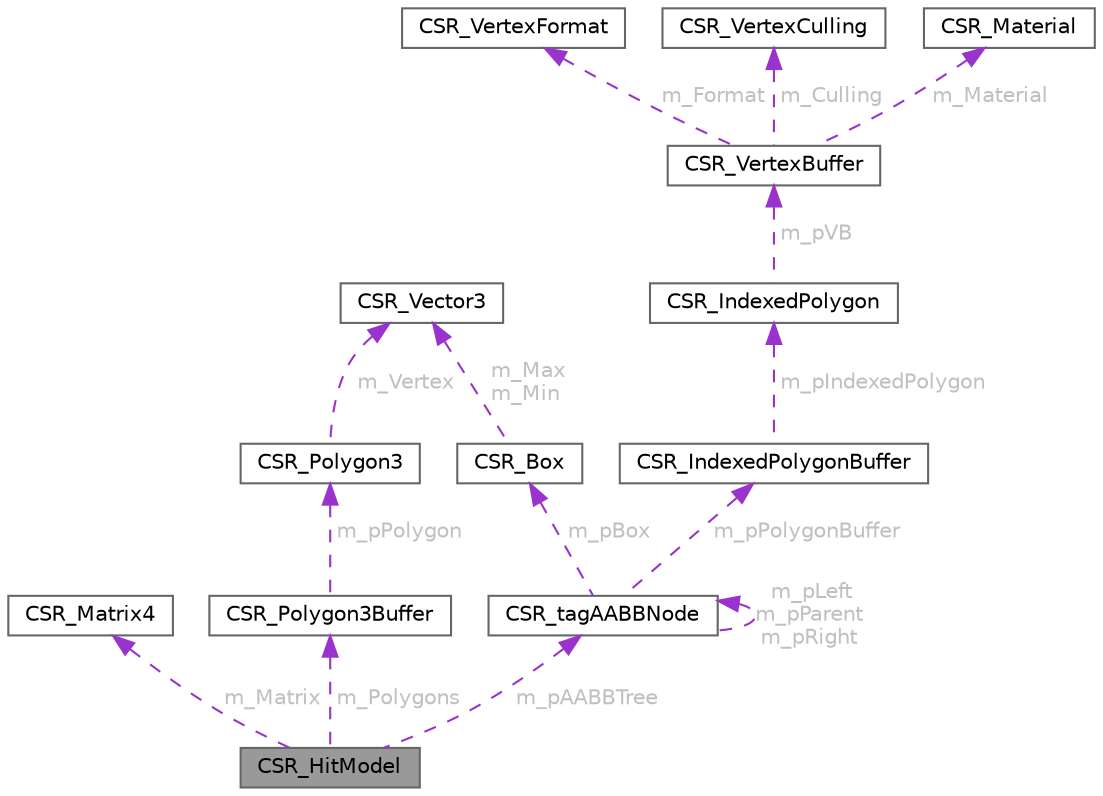 digraph "CSR_HitModel"
{
 // LATEX_PDF_SIZE
  bgcolor="transparent";
  edge [fontname=Helvetica,fontsize=10,labelfontname=Helvetica,labelfontsize=10];
  node [fontname=Helvetica,fontsize=10,shape=box,height=0.2,width=0.4];
  Node1 [id="Node000001",label="CSR_HitModel",height=0.2,width=0.4,color="gray40", fillcolor="grey60", style="filled", fontcolor="black",tooltip=" "];
  Node2 -> Node1 [id="edge1_Node000001_Node000002",dir="back",color="darkorchid3",style="dashed",tooltip=" ",label=" m_Matrix",fontcolor="grey" ];
  Node2 [id="Node000002",label="CSR_Matrix4",height=0.2,width=0.4,color="gray40", fillcolor="white", style="filled",URL="$struct_c_s_r___matrix4.html",tooltip=" "];
  Node3 -> Node1 [id="edge2_Node000001_Node000003",dir="back",color="darkorchid3",style="dashed",tooltip=" ",label=" m_pAABBTree",fontcolor="grey" ];
  Node3 [id="Node000003",label="CSR_tagAABBNode",height=0.2,width=0.4,color="gray40", fillcolor="white", style="filled",URL="$struct_c_s_r__tag_a_a_b_b_node.html",tooltip=" "];
  Node3 -> Node3 [id="edge3_Node000003_Node000003",dir="back",color="darkorchid3",style="dashed",tooltip=" ",label=" m_pLeft\nm_pParent\nm_pRight",fontcolor="grey" ];
  Node4 -> Node3 [id="edge4_Node000003_Node000004",dir="back",color="darkorchid3",style="dashed",tooltip=" ",label=" m_pBox",fontcolor="grey" ];
  Node4 [id="Node000004",label="CSR_Box",height=0.2,width=0.4,color="gray40", fillcolor="white", style="filled",URL="$struct_c_s_r___box.html",tooltip=" "];
  Node5 -> Node4 [id="edge5_Node000004_Node000005",dir="back",color="darkorchid3",style="dashed",tooltip=" ",label=" m_Max\nm_Min",fontcolor="grey" ];
  Node5 [id="Node000005",label="CSR_Vector3",height=0.2,width=0.4,color="gray40", fillcolor="white", style="filled",URL="$struct_c_s_r___vector3.html",tooltip=" "];
  Node6 -> Node3 [id="edge6_Node000003_Node000006",dir="back",color="darkorchid3",style="dashed",tooltip=" ",label=" m_pPolygonBuffer",fontcolor="grey" ];
  Node6 [id="Node000006",label="CSR_IndexedPolygonBuffer",height=0.2,width=0.4,color="gray40", fillcolor="white", style="filled",URL="$struct_c_s_r___indexed_polygon_buffer.html",tooltip=" "];
  Node7 -> Node6 [id="edge7_Node000006_Node000007",dir="back",color="darkorchid3",style="dashed",tooltip=" ",label=" m_pIndexedPolygon",fontcolor="grey" ];
  Node7 [id="Node000007",label="CSR_IndexedPolygon",height=0.2,width=0.4,color="gray40", fillcolor="white", style="filled",URL="$struct_c_s_r___indexed_polygon.html",tooltip=" "];
  Node8 -> Node7 [id="edge8_Node000007_Node000008",dir="back",color="darkorchid3",style="dashed",tooltip=" ",label=" m_pVB",fontcolor="grey" ];
  Node8 [id="Node000008",label="CSR_VertexBuffer",height=0.2,width=0.4,color="gray40", fillcolor="white", style="filled",URL="$struct_c_s_r___vertex_buffer.html",tooltip=" "];
  Node9 -> Node8 [id="edge9_Node000008_Node000009",dir="back",color="darkorchid3",style="dashed",tooltip=" ",label=" m_Format",fontcolor="grey" ];
  Node9 [id="Node000009",label="CSR_VertexFormat",height=0.2,width=0.4,color="gray40", fillcolor="white", style="filled",URL="$struct_c_s_r___vertex_format.html",tooltip=" "];
  Node10 -> Node8 [id="edge10_Node000008_Node000010",dir="back",color="darkorchid3",style="dashed",tooltip=" ",label=" m_Culling",fontcolor="grey" ];
  Node10 [id="Node000010",label="CSR_VertexCulling",height=0.2,width=0.4,color="gray40", fillcolor="white", style="filled",URL="$struct_c_s_r___vertex_culling.html",tooltip=" "];
  Node11 -> Node8 [id="edge11_Node000008_Node000011",dir="back",color="darkorchid3",style="dashed",tooltip=" ",label=" m_Material",fontcolor="grey" ];
  Node11 [id="Node000011",label="CSR_Material",height=0.2,width=0.4,color="gray40", fillcolor="white", style="filled",URL="$struct_c_s_r___material.html",tooltip=" "];
  Node12 -> Node1 [id="edge12_Node000001_Node000012",dir="back",color="darkorchid3",style="dashed",tooltip=" ",label=" m_Polygons",fontcolor="grey" ];
  Node12 [id="Node000012",label="CSR_Polygon3Buffer",height=0.2,width=0.4,color="gray40", fillcolor="white", style="filled",URL="$struct_c_s_r___polygon3_buffer.html",tooltip=" "];
  Node13 -> Node12 [id="edge13_Node000012_Node000013",dir="back",color="darkorchid3",style="dashed",tooltip=" ",label=" m_pPolygon",fontcolor="grey" ];
  Node13 [id="Node000013",label="CSR_Polygon3",height=0.2,width=0.4,color="gray40", fillcolor="white", style="filled",URL="$struct_c_s_r___polygon3.html",tooltip=" "];
  Node5 -> Node13 [id="edge14_Node000013_Node000005",dir="back",color="darkorchid3",style="dashed",tooltip=" ",label=" m_Vertex",fontcolor="grey" ];
}
